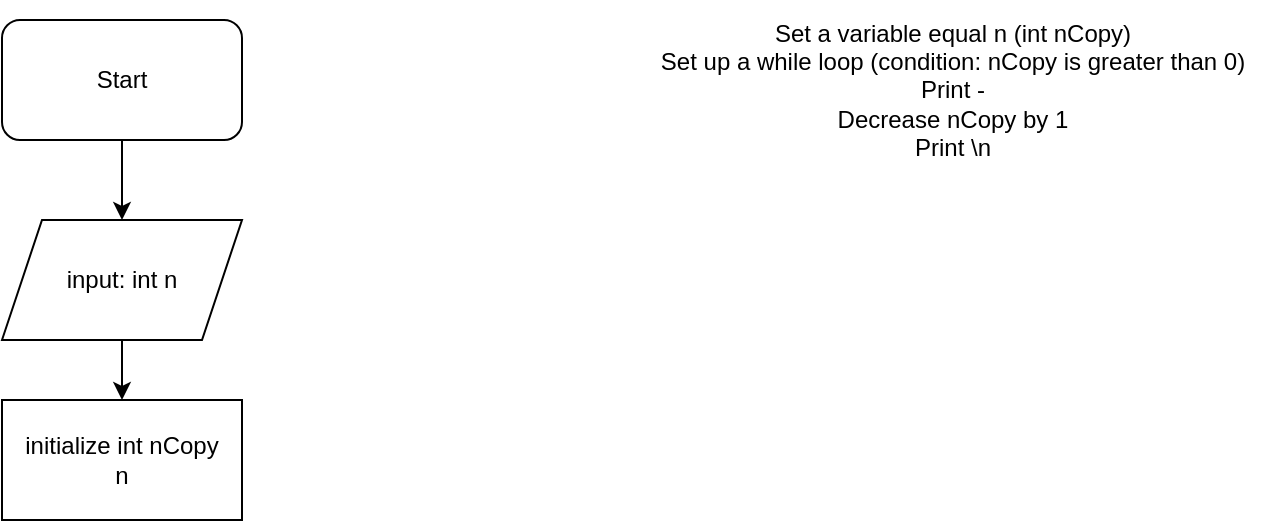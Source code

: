 <mxfile version="21.3.4" type="github">
  <diagram id="C5RBs43oDa-KdzZeNtuy" name="Page-1">
    <mxGraphModel dx="636" dy="353" grid="1" gridSize="10" guides="1" tooltips="1" connect="1" arrows="1" fold="1" page="1" pageScale="1" pageWidth="827" pageHeight="1169" math="0" shadow="0">
      <root>
        <mxCell id="WIyWlLk6GJQsqaUBKTNV-0" />
        <mxCell id="WIyWlLk6GJQsqaUBKTNV-1" parent="WIyWlLk6GJQsqaUBKTNV-0" />
        <mxCell id="Z_bERvagfSh-LM22lko9-0" value="Start" style="rounded=1;whiteSpace=wrap;html=1;align=center;" vertex="1" parent="WIyWlLk6GJQsqaUBKTNV-1">
          <mxGeometry x="120" y="80" width="120" height="60" as="geometry" />
        </mxCell>
        <mxCell id="Z_bERvagfSh-LM22lko9-2" value="input: int n" style="shape=parallelogram;perimeter=parallelogramPerimeter;whiteSpace=wrap;html=1;fixedSize=1;" vertex="1" parent="WIyWlLk6GJQsqaUBKTNV-1">
          <mxGeometry x="120" y="180" width="120" height="60" as="geometry" />
        </mxCell>
        <mxCell id="Z_bERvagfSh-LM22lko9-3" value="Set a variable equal n (int nCopy)&lt;br&gt;Set up a while loop (condition: nCopy is greater than 0)&lt;br&gt;Print -&lt;br&gt;Decrease nCopy by 1&lt;br&gt;Print \n" style="text;html=1;align=center;verticalAlign=middle;resizable=0;points=[];autosize=1;strokeColor=none;fillColor=none;" vertex="1" parent="WIyWlLk6GJQsqaUBKTNV-1">
          <mxGeometry x="440" y="70" width="310" height="90" as="geometry" />
        </mxCell>
        <mxCell id="Z_bERvagfSh-LM22lko9-4" value="" style="endArrow=classic;html=1;rounded=0;exitX=0.5;exitY=1;exitDx=0;exitDy=0;entryX=0.5;entryY=0;entryDx=0;entryDy=0;" edge="1" parent="WIyWlLk6GJQsqaUBKTNV-1" source="Z_bERvagfSh-LM22lko9-0" target="Z_bERvagfSh-LM22lko9-2">
          <mxGeometry width="50" height="50" relative="1" as="geometry">
            <mxPoint x="290" y="180" as="sourcePoint" />
            <mxPoint x="340" y="130" as="targetPoint" />
          </mxGeometry>
        </mxCell>
        <mxCell id="Z_bERvagfSh-LM22lko9-8" value="&lt;div&gt;initialize int nCopy&lt;/div&gt;&lt;div&gt;n&lt;br&gt;&lt;/div&gt;" style="rounded=0;whiteSpace=wrap;html=1;" vertex="1" parent="WIyWlLk6GJQsqaUBKTNV-1">
          <mxGeometry x="120" y="270" width="120" height="60" as="geometry" />
        </mxCell>
        <mxCell id="Z_bERvagfSh-LM22lko9-10" value="" style="endArrow=classic;html=1;rounded=0;exitX=0.5;exitY=1;exitDx=0;exitDy=0;" edge="1" parent="WIyWlLk6GJQsqaUBKTNV-1" source="Z_bERvagfSh-LM22lko9-2">
          <mxGeometry width="50" height="50" relative="1" as="geometry">
            <mxPoint x="179.58" y="250" as="sourcePoint" />
            <mxPoint x="180" y="270" as="targetPoint" />
          </mxGeometry>
        </mxCell>
      </root>
    </mxGraphModel>
  </diagram>
</mxfile>
